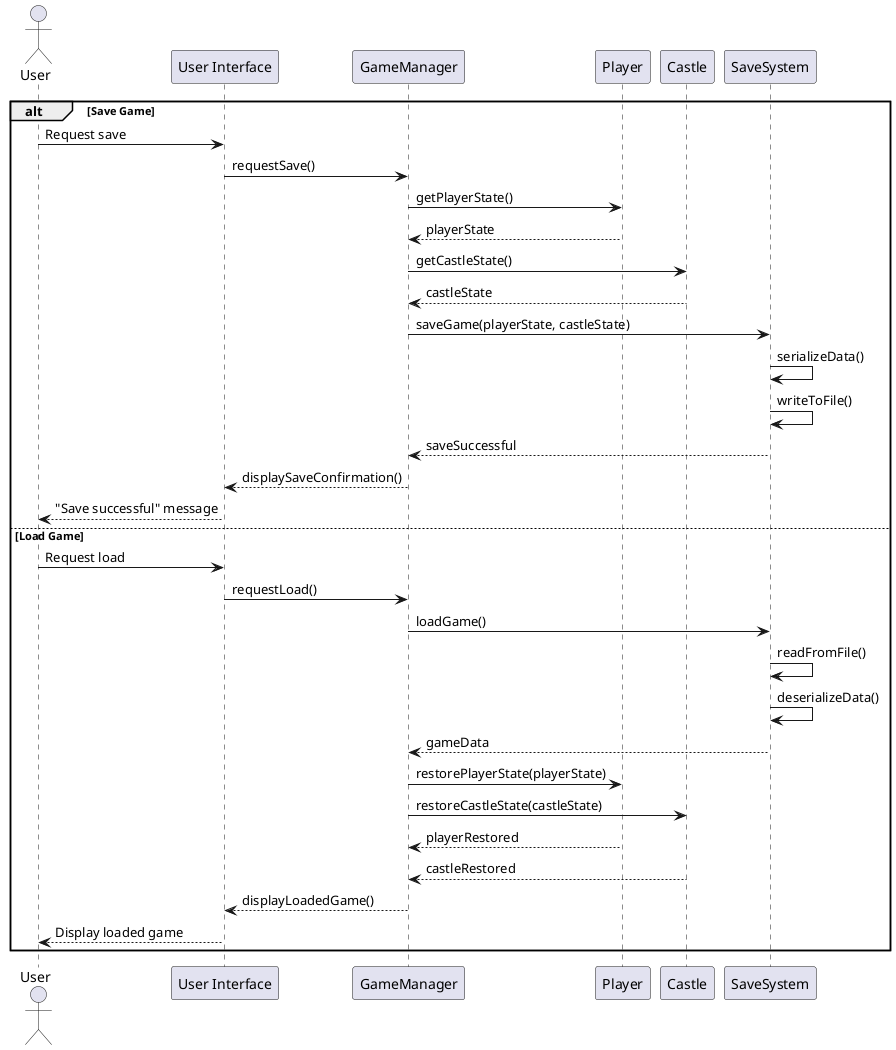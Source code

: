@startuml
actor User
participant "User Interface" as UI
participant GameManager as GM
participant Player as P
participant Castle as C
participant SaveSystem as S

alt Save Game
    User -> UI: Request save
    UI -> GM: requestSave()
    GM -> P: getPlayerState()
    P --> GM: playerState
    GM -> C: getCastleState()
    C --> GM: castleState
    GM -> S: saveGame(playerState, castleState)
    S -> S: serializeData()
    S -> S: writeToFile()
    S --> GM: saveSuccessful
    GM --> UI: displaySaveConfirmation()
    UI --> User: "Save successful" message
else Load Game
    User -> UI: Request load
    UI -> GM: requestLoad()
    GM -> S: loadGame()
    S -> S: readFromFile()
    S -> S: deserializeData()
    S --> GM: gameData
    GM -> P: restorePlayerState(playerState)
    GM -> C: restoreCastleState(castleState)
    P --> GM: playerRestored
    C --> GM: castleRestored
    GM --> UI: displayLoadedGame()
    UI --> User: Display loaded game
end
@enduml

